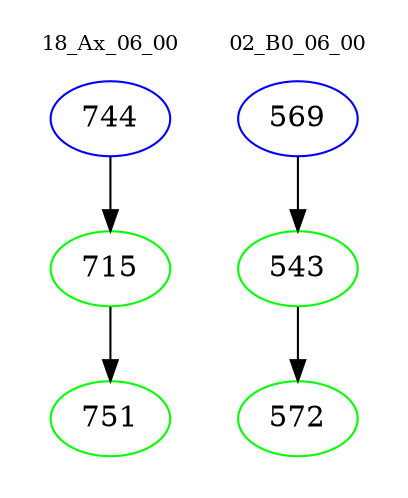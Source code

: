 digraph{
subgraph cluster_0 {
color = white
label = "18_Ax_06_00";
fontsize=10;
T0_744 [label="744", color="blue"]
T0_744 -> T0_715 [color="black"]
T0_715 [label="715", color="green"]
T0_715 -> T0_751 [color="black"]
T0_751 [label="751", color="green"]
}
subgraph cluster_1 {
color = white
label = "02_B0_06_00";
fontsize=10;
T1_569 [label="569", color="blue"]
T1_569 -> T1_543 [color="black"]
T1_543 [label="543", color="green"]
T1_543 -> T1_572 [color="black"]
T1_572 [label="572", color="green"]
}
}
